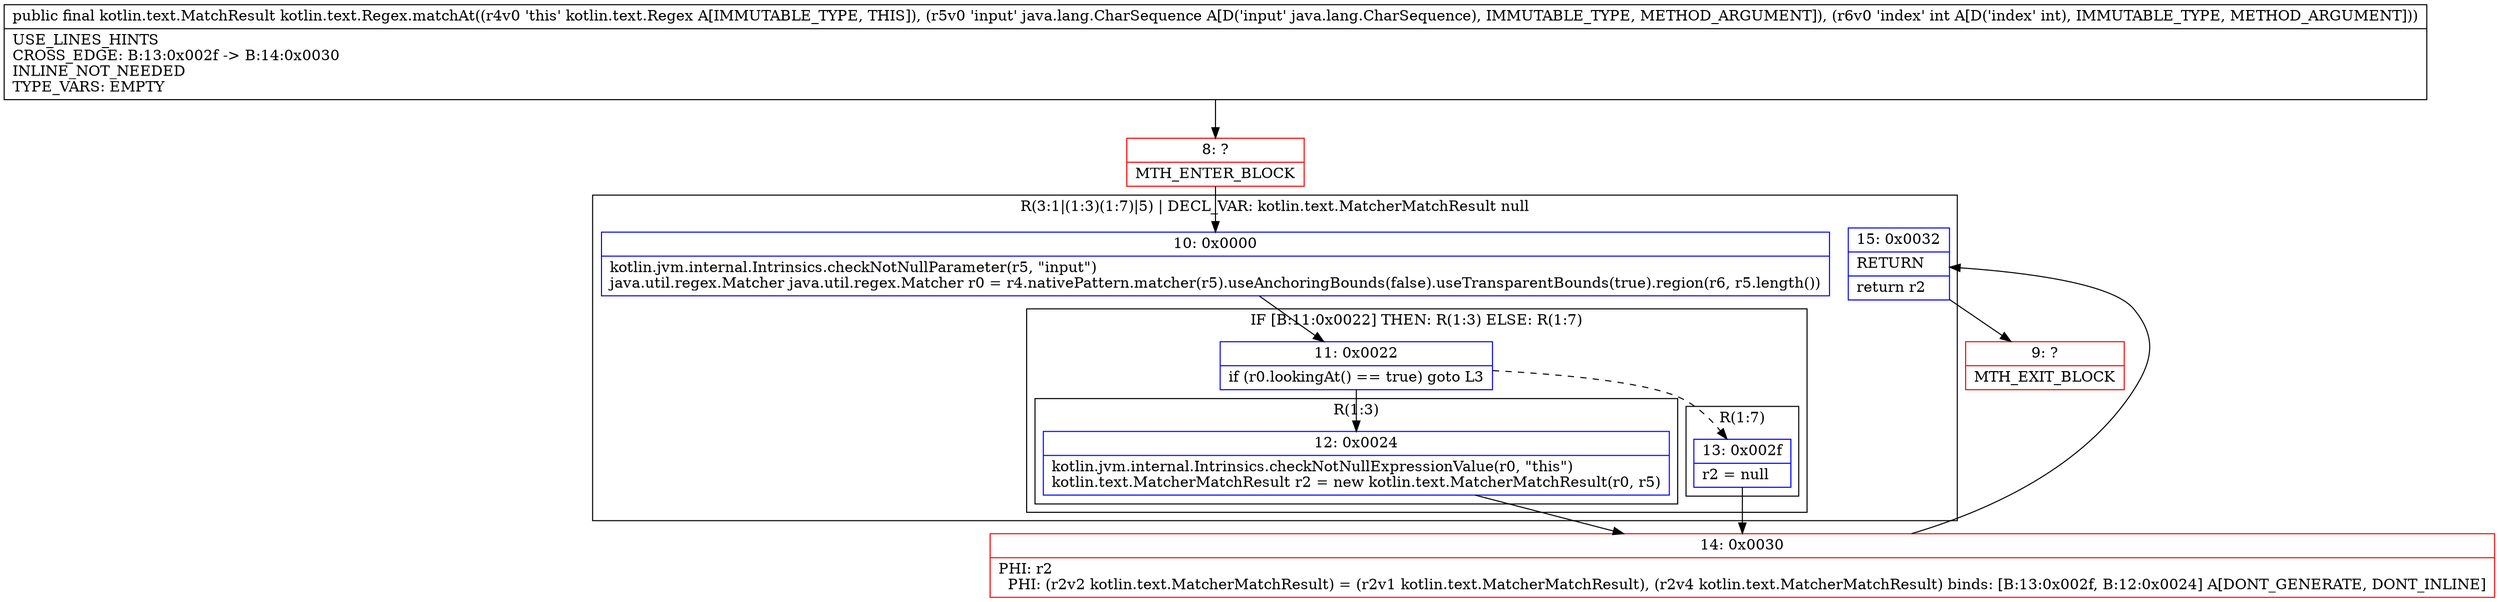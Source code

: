 digraph "CFG forkotlin.text.Regex.matchAt(Ljava\/lang\/CharSequence;I)Lkotlin\/text\/MatchResult;" {
subgraph cluster_Region_575224665 {
label = "R(3:1|(1:3)(1:7)|5) | DECL_VAR: kotlin.text.MatcherMatchResult null\l";
node [shape=record,color=blue];
Node_10 [shape=record,label="{10\:\ 0x0000|kotlin.jvm.internal.Intrinsics.checkNotNullParameter(r5, \"input\")\ljava.util.regex.Matcher java.util.regex.Matcher r0 = r4.nativePattern.matcher(r5).useAnchoringBounds(false).useTransparentBounds(true).region(r6, r5.length())\l}"];
subgraph cluster_IfRegion_1933395489 {
label = "IF [B:11:0x0022] THEN: R(1:3) ELSE: R(1:7)";
node [shape=record,color=blue];
Node_11 [shape=record,label="{11\:\ 0x0022|if (r0.lookingAt() == true) goto L3\l}"];
subgraph cluster_Region_1409903149 {
label = "R(1:3)";
node [shape=record,color=blue];
Node_12 [shape=record,label="{12\:\ 0x0024|kotlin.jvm.internal.Intrinsics.checkNotNullExpressionValue(r0, \"this\")\lkotlin.text.MatcherMatchResult r2 = new kotlin.text.MatcherMatchResult(r0, r5)\l}"];
}
subgraph cluster_Region_2031686490 {
label = "R(1:7)";
node [shape=record,color=blue];
Node_13 [shape=record,label="{13\:\ 0x002f|r2 = null\l}"];
}
}
Node_15 [shape=record,label="{15\:\ 0x0032|RETURN\l|return r2\l}"];
}
Node_8 [shape=record,color=red,label="{8\:\ ?|MTH_ENTER_BLOCK\l}"];
Node_14 [shape=record,color=red,label="{14\:\ 0x0030|PHI: r2 \l  PHI: (r2v2 kotlin.text.MatcherMatchResult) = (r2v1 kotlin.text.MatcherMatchResult), (r2v4 kotlin.text.MatcherMatchResult) binds: [B:13:0x002f, B:12:0x0024] A[DONT_GENERATE, DONT_INLINE]\l}"];
Node_9 [shape=record,color=red,label="{9\:\ ?|MTH_EXIT_BLOCK\l}"];
MethodNode[shape=record,label="{public final kotlin.text.MatchResult kotlin.text.Regex.matchAt((r4v0 'this' kotlin.text.Regex A[IMMUTABLE_TYPE, THIS]), (r5v0 'input' java.lang.CharSequence A[D('input' java.lang.CharSequence), IMMUTABLE_TYPE, METHOD_ARGUMENT]), (r6v0 'index' int A[D('index' int), IMMUTABLE_TYPE, METHOD_ARGUMENT]))  | USE_LINES_HINTS\lCROSS_EDGE: B:13:0x002f \-\> B:14:0x0030\lINLINE_NOT_NEEDED\lTYPE_VARS: EMPTY\l}"];
MethodNode -> Node_8;Node_10 -> Node_11;
Node_11 -> Node_12;
Node_11 -> Node_13[style=dashed];
Node_12 -> Node_14;
Node_13 -> Node_14;
Node_15 -> Node_9;
Node_8 -> Node_10;
Node_14 -> Node_15;
}

